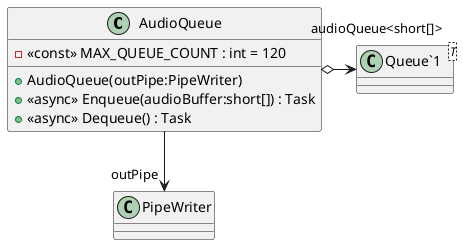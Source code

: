 @startuml
class AudioQueue {
    - <<const>> MAX_QUEUE_COUNT : int = 120
    + AudioQueue(outPipe:PipeWriter)
    + <<async>> Enqueue(audioBuffer:short[]) : Task
    + <<async>> Dequeue() : Task
}
class "Queue`1"<T> {
}
AudioQueue o-> "audioQueue<short[]>" "Queue`1"
AudioQueue --> "outPipe" PipeWriter
@enduml
